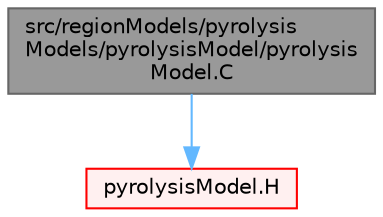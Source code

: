 digraph "src/regionModels/pyrolysisModels/pyrolysisModel/pyrolysisModel.C"
{
 // LATEX_PDF_SIZE
  bgcolor="transparent";
  edge [fontname=Helvetica,fontsize=10,labelfontname=Helvetica,labelfontsize=10];
  node [fontname=Helvetica,fontsize=10,shape=box,height=0.2,width=0.4];
  Node1 [id="Node000001",label="src/regionModels/pyrolysis\lModels/pyrolysisModel/pyrolysis\lModel.C",height=0.2,width=0.4,color="gray40", fillcolor="grey60", style="filled", fontcolor="black",tooltip=" "];
  Node1 -> Node2 [id="edge1_Node000001_Node000002",color="steelblue1",style="solid",tooltip=" "];
  Node2 [id="Node000002",label="pyrolysisModel.H",height=0.2,width=0.4,color="red", fillcolor="#FFF0F0", style="filled",URL="$pyrolysisModel_8H.html",tooltip=" "];
}
